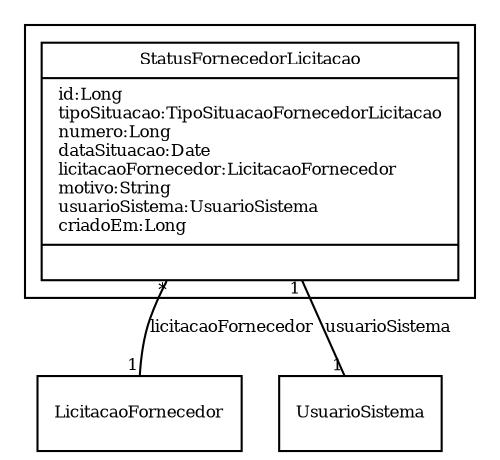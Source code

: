 digraph G{
fontname = "Times-Roman"
fontsize = 8

node [
        fontname = "Times-Roman"
        fontsize = 8
        shape = "record"
]

edge [
        fontname = "Times-Roman"
        fontsize = 8
]

subgraph clusterADJUDICACAO_E_HOMOLOGACAO
{
StatusFornecedorLicitacao [label = "{StatusFornecedorLicitacao|id:Long\ltipoSituacao:TipoSituacaoFornecedorLicitacao\lnumero:Long\ldataSituacao:Date\llicitacaoFornecedor:LicitacaoFornecedor\lmotivo:String\lusuarioSistema:UsuarioSistema\lcriadoEm:Long\l|\l}"]
}
edge [arrowhead = "none" headlabel = "1" taillabel = "*"] StatusFornecedorLicitacao -> LicitacaoFornecedor [label = "licitacaoFornecedor"]
edge [arrowhead = "none" headlabel = "1" taillabel = "1"] StatusFornecedorLicitacao -> UsuarioSistema [label = "usuarioSistema"]
}
